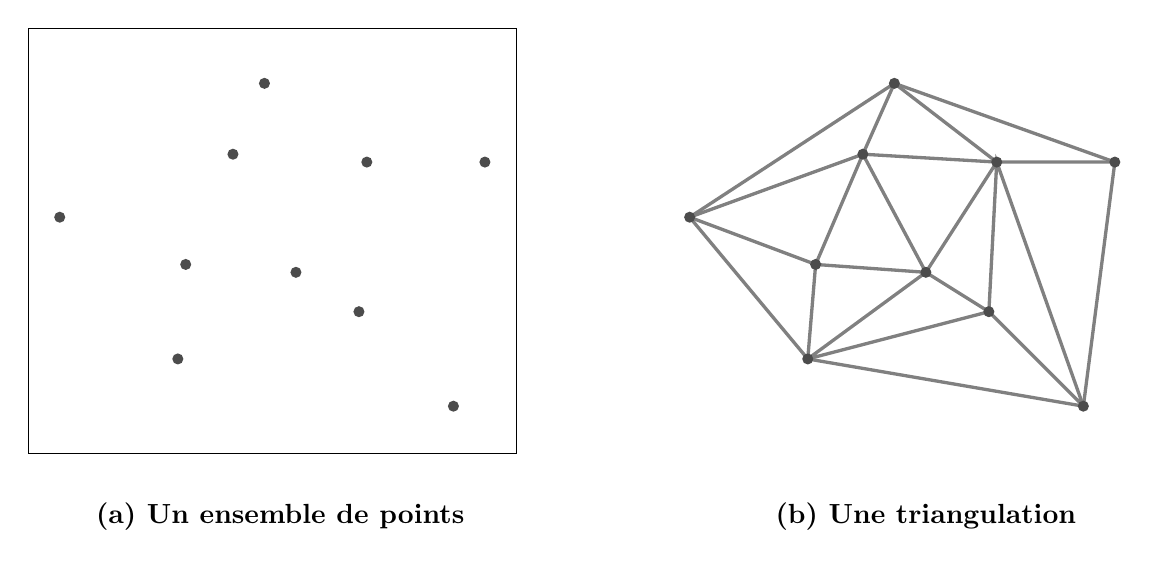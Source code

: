 ﻿\begin{tikzpicture}[scale=2]

\begin{scope}
\coordinate (P1) at (0,0.4);
\coordinate (P2) at (0.75,-0.5);
\coordinate (P3) at (2.5,-0.8);
\coordinate (P4) at (2.7,0.75);
\coordinate (P5) at (1.3,1.25);

\coordinate (P6) at (1.9,-0.2);
\coordinate (P7) at (1.95,0.75);
\coordinate (P8) at (1.1,0.8);
\coordinate (P9) at (0.8,0.1);
\coordinate (P10) at (1.5,0.05);

\foreach \i in {1,...,10} {
  \fill[black!70] (P\i) circle (1pt);
}

\draw (-0.2,-1.1) rectangle (2.9,1.6);

\node at (1.4,-1.5) {\bf (a) Un ensemble de points};
\end{scope}


\begin{scope}[xshift=4cm]
\coordinate (P1) at (0,0.4);
\coordinate (P2) at (0.75,-0.5);
\coordinate (P3) at (2.5,-0.8);
\coordinate (P4) at (2.7,0.75);
\coordinate (P5) at (1.3,1.25);

\coordinate (P6) at (1.9,-0.2);
\coordinate (P7) at (1.95,0.75);
\coordinate (P8) at (1.1,0.8);
\coordinate (P9) at (0.8,0.1);
\coordinate (P10) at (1.5,0.05);

\draw [black!50, very thick] (P1) -- (P2) -- (P3) -- (P4) -- (P5) -- cycle;

\draw [black!50, very thick] 
  (P1) -- (P9) -- (P2)
  (P1) -- (P8) -- (P5)
  (P8) -- (P9) -- (P10) -- (P8)
  (P2) -- (P10) -- (P6) -- (P2)
  (P3) -- (P6) -- (P7) -- (P3)
  (P4) -- (P7) -- (P5)
  (P8) -- (P7) -- (P10)
;

\foreach \i in {1,...,10} {
  \fill[black!70] (P\i) circle (1pt);
%  \node[below] at (P\i) {$\i$};
}
\node at (1.5,-1.5) {\bf (b) Une triangulation};
\end{scope}

\end{tikzpicture}
